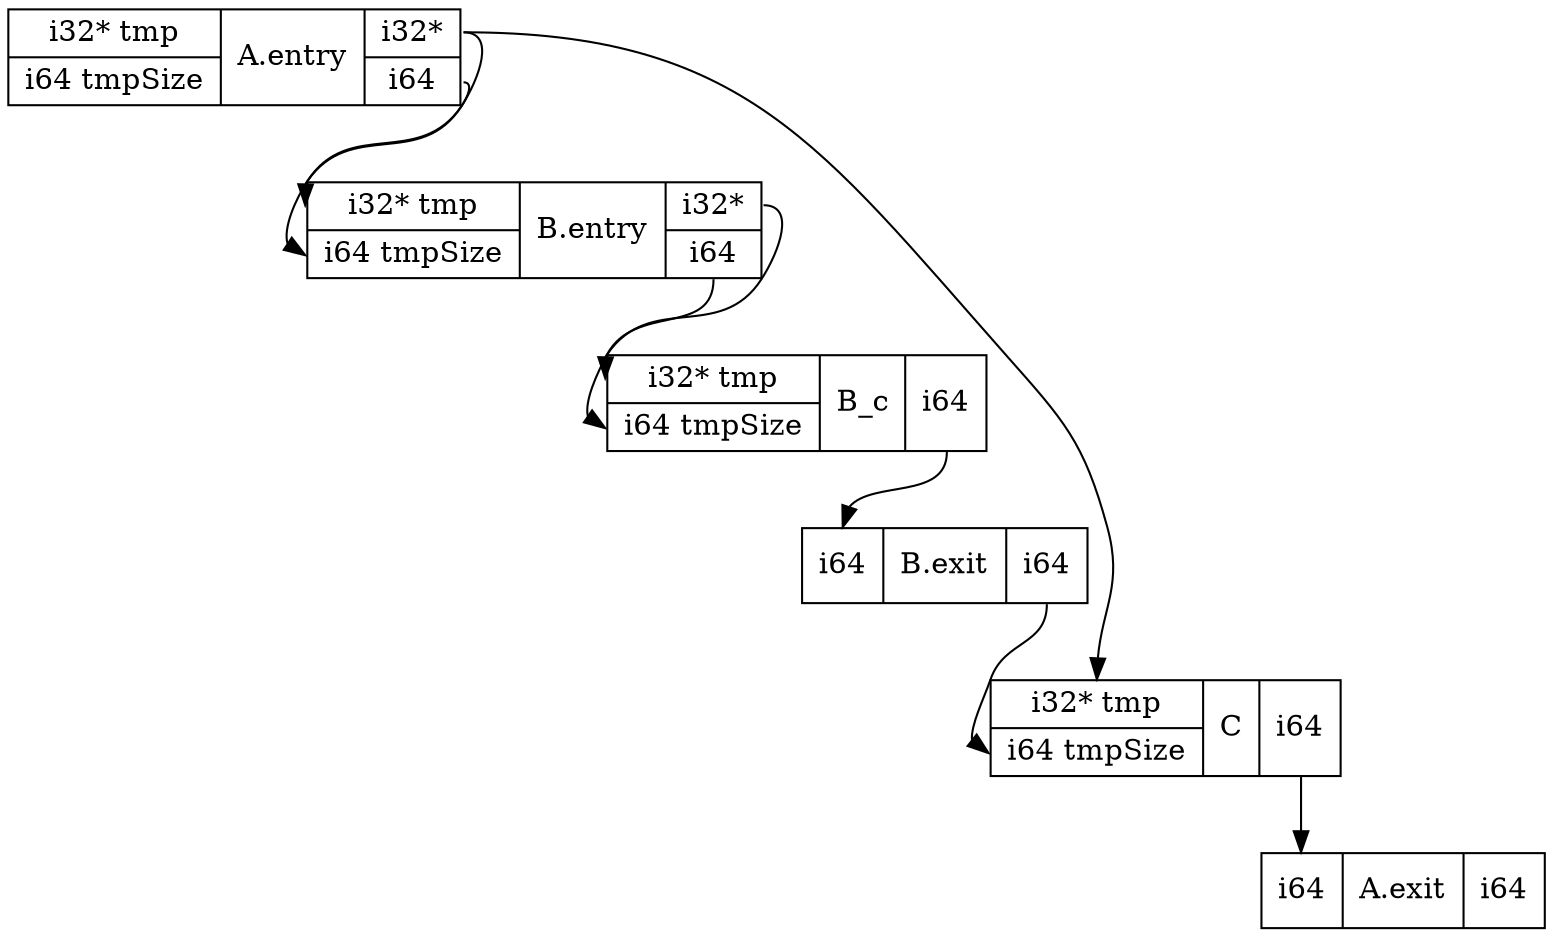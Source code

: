 digraph structs {
	node [shape=record];
	"B.exit" [label="{<i0>i64}|B.exit|{<o0>i64}"];
	"B_c" [label="{<i0>i32* tmp|<i1>i64 tmpSize}|B_c|{<o0>i64}"];
	"A.entry" [label="{<i0>i32* tmp|<i1>i64 tmpSize}|A.entry|{<o0>i32*|<o1>i64}"];
	"B.entry" [label="{<i0>i32* tmp|<i1>i64 tmpSize}|B.entry|{<o0>i32*|<o1>i64}"];
	"C" [label="{<i0>i32* tmp|<i1>i64 tmpSize}|C|{<o0>i64}"];
	"A.exit" [label="{<i0>i64}|A.exit|{<o0>i64}"];

	"C" -> "A.exit" [tailport=o0, headport=i0, ];
	"A.entry" -> "B.entry" [tailport=o1, headport=i1, ];
	"A.entry" -> "C" [tailport=o0, headport=i0, ];
	"A.entry" -> "B.entry" [tailport=o0, headport=i0, ];
	"B_c" -> "B.exit" [tailport=o0, headport=i0, ];
	"B.exit" -> "C" [tailport=o0, headport=i1, ];
	"B.entry" -> "B_c" [tailport=o1, headport=i1, ];
	"B.entry" -> "B_c" [tailport=o0, headport=i0, ];
}
